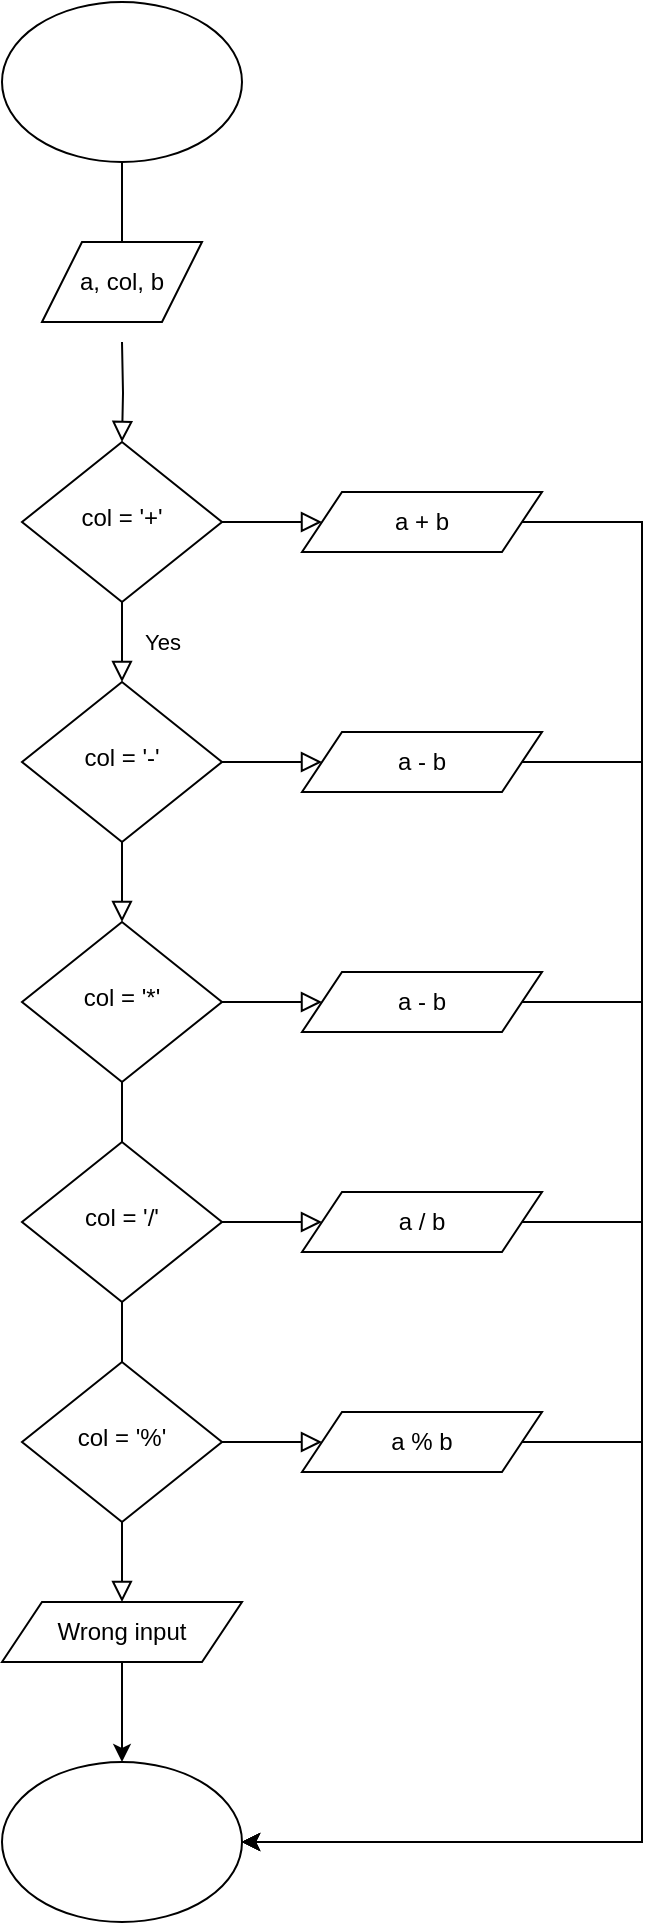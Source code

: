 <mxfile version="25.0.1">
  <diagram id="C5RBs43oDa-KdzZeNtuy" name="Page-1">
    <mxGraphModel dx="2100" dy="1138" grid="1" gridSize="10" guides="1" tooltips="1" connect="1" arrows="1" fold="1" page="1" pageScale="1" pageWidth="827" pageHeight="1169" math="0" shadow="0">
      <root>
        <mxCell id="WIyWlLk6GJQsqaUBKTNV-0" />
        <mxCell id="WIyWlLk6GJQsqaUBKTNV-1" parent="WIyWlLk6GJQsqaUBKTNV-0" />
        <mxCell id="WIyWlLk6GJQsqaUBKTNV-2" value="" style="rounded=0;html=1;jettySize=auto;orthogonalLoop=1;fontSize=11;endArrow=block;endFill=0;endSize=8;strokeWidth=1;shadow=0;labelBackgroundColor=none;edgeStyle=orthogonalEdgeStyle;" parent="WIyWlLk6GJQsqaUBKTNV-1" target="WIyWlLk6GJQsqaUBKTNV-6" edge="1">
          <mxGeometry relative="1" as="geometry">
            <mxPoint x="220" y="250" as="sourcePoint" />
          </mxGeometry>
        </mxCell>
        <mxCell id="WIyWlLk6GJQsqaUBKTNV-4" value="Yes" style="rounded=0;html=1;jettySize=auto;orthogonalLoop=1;fontSize=11;endArrow=block;endFill=0;endSize=8;strokeWidth=1;shadow=0;labelBackgroundColor=none;edgeStyle=orthogonalEdgeStyle;" parent="WIyWlLk6GJQsqaUBKTNV-1" source="WIyWlLk6GJQsqaUBKTNV-6" target="WIyWlLk6GJQsqaUBKTNV-10" edge="1">
          <mxGeometry y="20" relative="1" as="geometry">
            <mxPoint as="offset" />
          </mxGeometry>
        </mxCell>
        <mxCell id="WIyWlLk6GJQsqaUBKTNV-5" value="" style="edgeStyle=orthogonalEdgeStyle;rounded=0;html=1;jettySize=auto;orthogonalLoop=1;fontSize=11;endArrow=block;endFill=0;endSize=8;strokeWidth=1;shadow=0;labelBackgroundColor=none;" parent="WIyWlLk6GJQsqaUBKTNV-1" source="WIyWlLk6GJQsqaUBKTNV-6" edge="1">
          <mxGeometry y="10" relative="1" as="geometry">
            <mxPoint as="offset" />
            <mxPoint x="320" y="340" as="targetPoint" />
          </mxGeometry>
        </mxCell>
        <mxCell id="WIyWlLk6GJQsqaUBKTNV-6" value="col = &#39;+&#39;" style="rhombus;whiteSpace=wrap;html=1;shadow=0;fontFamily=Helvetica;fontSize=12;align=center;strokeWidth=1;spacing=6;spacingTop=-4;" parent="WIyWlLk6GJQsqaUBKTNV-1" vertex="1">
          <mxGeometry x="170" y="300" width="100" height="80" as="geometry" />
        </mxCell>
        <mxCell id="WIyWlLk6GJQsqaUBKTNV-8" value="No" style="rounded=0;html=1;jettySize=auto;orthogonalLoop=1;fontSize=11;endArrow=block;endFill=0;endSize=8;strokeWidth=1;shadow=0;labelBackgroundColor=none;edgeStyle=orthogonalEdgeStyle;" parent="WIyWlLk6GJQsqaUBKTNV-1" source="BP5OE114gNELmq66OAQj-7" edge="1">
          <mxGeometry x="0.333" y="20" relative="1" as="geometry">
            <mxPoint as="offset" />
            <mxPoint x="220" y="880" as="targetPoint" />
          </mxGeometry>
        </mxCell>
        <mxCell id="WIyWlLk6GJQsqaUBKTNV-9" value="" style="edgeStyle=orthogonalEdgeStyle;rounded=0;html=1;jettySize=auto;orthogonalLoop=1;fontSize=11;endArrow=block;endFill=0;endSize=8;strokeWidth=1;shadow=0;labelBackgroundColor=none;" parent="WIyWlLk6GJQsqaUBKTNV-1" source="WIyWlLk6GJQsqaUBKTNV-10" edge="1">
          <mxGeometry y="10" relative="1" as="geometry">
            <mxPoint as="offset" />
            <mxPoint x="320" y="460" as="targetPoint" />
          </mxGeometry>
        </mxCell>
        <mxCell id="WIyWlLk6GJQsqaUBKTNV-10" value="col = &#39;-&#39;" style="rhombus;whiteSpace=wrap;html=1;shadow=0;fontFamily=Helvetica;fontSize=12;align=center;strokeWidth=1;spacing=6;spacingTop=-4;" parent="WIyWlLk6GJQsqaUBKTNV-1" vertex="1">
          <mxGeometry x="170" y="420" width="100" height="80" as="geometry" />
        </mxCell>
        <mxCell id="BP5OE114gNELmq66OAQj-2" style="edgeStyle=orthogonalEdgeStyle;rounded=0;orthogonalLoop=1;jettySize=auto;html=1;entryX=0.5;entryY=0;entryDx=0;entryDy=0;" edge="1" parent="WIyWlLk6GJQsqaUBKTNV-1" source="BP5OE114gNELmq66OAQj-1">
          <mxGeometry relative="1" as="geometry">
            <mxPoint x="220" y="210" as="targetPoint" />
          </mxGeometry>
        </mxCell>
        <mxCell id="BP5OE114gNELmq66OAQj-1" value="" style="ellipse;whiteSpace=wrap;html=1;" vertex="1" parent="WIyWlLk6GJQsqaUBKTNV-1">
          <mxGeometry x="160" y="80" width="120" height="80" as="geometry" />
        </mxCell>
        <mxCell id="BP5OE114gNELmq66OAQj-3" value="a, col, b" style="shape=parallelogram;perimeter=parallelogramPerimeter;whiteSpace=wrap;html=1;fixedSize=1;" vertex="1" parent="WIyWlLk6GJQsqaUBKTNV-1">
          <mxGeometry x="180" y="200" width="80" height="40" as="geometry" />
        </mxCell>
        <mxCell id="BP5OE114gNELmq66OAQj-29" style="edgeStyle=orthogonalEdgeStyle;rounded=0;orthogonalLoop=1;jettySize=auto;html=1;entryX=1;entryY=0.5;entryDx=0;entryDy=0;" edge="1" parent="WIyWlLk6GJQsqaUBKTNV-1" source="BP5OE114gNELmq66OAQj-4" target="BP5OE114gNELmq66OAQj-23">
          <mxGeometry relative="1" as="geometry">
            <Array as="points">
              <mxPoint x="480" y="340" />
              <mxPoint x="480" y="1000" />
            </Array>
          </mxGeometry>
        </mxCell>
        <mxCell id="BP5OE114gNELmq66OAQj-4" value="a + b" style="shape=parallelogram;perimeter=parallelogramPerimeter;whiteSpace=wrap;html=1;fixedSize=1;" vertex="1" parent="WIyWlLk6GJQsqaUBKTNV-1">
          <mxGeometry x="310" y="325" width="120" height="30" as="geometry" />
        </mxCell>
        <mxCell id="BP5OE114gNELmq66OAQj-28" style="edgeStyle=orthogonalEdgeStyle;rounded=0;orthogonalLoop=1;jettySize=auto;html=1;entryX=1;entryY=0.5;entryDx=0;entryDy=0;" edge="1" parent="WIyWlLk6GJQsqaUBKTNV-1" source="BP5OE114gNELmq66OAQj-5" target="BP5OE114gNELmq66OAQj-23">
          <mxGeometry relative="1" as="geometry">
            <mxPoint x="280" y="1005.053" as="targetPoint" />
            <Array as="points">
              <mxPoint x="480" y="460" />
              <mxPoint x="480" y="1000" />
            </Array>
          </mxGeometry>
        </mxCell>
        <mxCell id="BP5OE114gNELmq66OAQj-5" value="a - b" style="shape=parallelogram;perimeter=parallelogramPerimeter;whiteSpace=wrap;html=1;fixedSize=1;" vertex="1" parent="WIyWlLk6GJQsqaUBKTNV-1">
          <mxGeometry x="310" y="445" width="120" height="30" as="geometry" />
        </mxCell>
        <mxCell id="BP5OE114gNELmq66OAQj-8" value="" style="rounded=0;html=1;jettySize=auto;orthogonalLoop=1;fontSize=11;endArrow=block;endFill=0;endSize=8;strokeWidth=1;shadow=0;labelBackgroundColor=none;edgeStyle=orthogonalEdgeStyle;" edge="1" parent="WIyWlLk6GJQsqaUBKTNV-1" source="WIyWlLk6GJQsqaUBKTNV-10" target="BP5OE114gNELmq66OAQj-7">
          <mxGeometry x="0.333" y="20" relative="1" as="geometry">
            <mxPoint as="offset" />
            <mxPoint x="220" y="500" as="sourcePoint" />
            <mxPoint x="220" y="770" as="targetPoint" />
          </mxGeometry>
        </mxCell>
        <mxCell id="BP5OE114gNELmq66OAQj-7" value="col = &#39;*&#39;" style="rhombus;whiteSpace=wrap;html=1;shadow=0;fontFamily=Helvetica;fontSize=12;align=center;strokeWidth=1;spacing=6;spacingTop=-4;" vertex="1" parent="WIyWlLk6GJQsqaUBKTNV-1">
          <mxGeometry x="170" y="540" width="100" height="80" as="geometry" />
        </mxCell>
        <mxCell id="BP5OE114gNELmq66OAQj-27" style="edgeStyle=orthogonalEdgeStyle;rounded=0;orthogonalLoop=1;jettySize=auto;html=1;exitX=1;exitY=0.5;exitDx=0;exitDy=0;" edge="1" parent="WIyWlLk6GJQsqaUBKTNV-1" source="BP5OE114gNELmq66OAQj-9">
          <mxGeometry relative="1" as="geometry">
            <mxPoint x="280" y="1000" as="targetPoint" />
            <Array as="points">
              <mxPoint x="480" y="580" />
              <mxPoint x="480" y="1000" />
            </Array>
          </mxGeometry>
        </mxCell>
        <mxCell id="BP5OE114gNELmq66OAQj-9" value="a - b" style="shape=parallelogram;perimeter=parallelogramPerimeter;whiteSpace=wrap;html=1;fixedSize=1;" vertex="1" parent="WIyWlLk6GJQsqaUBKTNV-1">
          <mxGeometry x="310" y="565" width="120" height="30" as="geometry" />
        </mxCell>
        <mxCell id="BP5OE114gNELmq66OAQj-12" value="" style="edgeStyle=orthogonalEdgeStyle;rounded=0;html=1;jettySize=auto;orthogonalLoop=1;fontSize=11;endArrow=block;endFill=0;endSize=8;strokeWidth=1;shadow=0;labelBackgroundColor=none;exitX=1;exitY=0.5;exitDx=0;exitDy=0;entryX=0;entryY=0.5;entryDx=0;entryDy=0;" edge="1" parent="WIyWlLk6GJQsqaUBKTNV-1" source="BP5OE114gNELmq66OAQj-7" target="BP5OE114gNELmq66OAQj-9">
          <mxGeometry y="10" relative="1" as="geometry">
            <mxPoint as="offset" />
            <mxPoint x="280" y="460" as="sourcePoint" />
            <mxPoint x="330" y="460" as="targetPoint" />
            <Array as="points" />
          </mxGeometry>
        </mxCell>
        <mxCell id="BP5OE114gNELmq66OAQj-14" value="col = &#39;/&#39;" style="rhombus;whiteSpace=wrap;html=1;shadow=0;fontFamily=Helvetica;fontSize=12;align=center;strokeWidth=1;spacing=6;spacingTop=-4;" vertex="1" parent="WIyWlLk6GJQsqaUBKTNV-1">
          <mxGeometry x="170" y="650" width="100" height="80" as="geometry" />
        </mxCell>
        <mxCell id="BP5OE114gNELmq66OAQj-15" value="" style="edgeStyle=orthogonalEdgeStyle;rounded=0;html=1;jettySize=auto;orthogonalLoop=1;fontSize=11;endArrow=block;endFill=0;endSize=8;strokeWidth=1;shadow=0;labelBackgroundColor=none;exitX=1;exitY=0.5;exitDx=0;exitDy=0;entryX=0;entryY=0.5;entryDx=0;entryDy=0;" edge="1" parent="WIyWlLk6GJQsqaUBKTNV-1" source="BP5OE114gNELmq66OAQj-14">
          <mxGeometry y="10" relative="1" as="geometry">
            <mxPoint as="offset" />
            <mxPoint x="280" y="570" as="sourcePoint" />
            <mxPoint x="320" y="690" as="targetPoint" />
            <Array as="points" />
          </mxGeometry>
        </mxCell>
        <mxCell id="BP5OE114gNELmq66OAQj-26" style="edgeStyle=orthogonalEdgeStyle;rounded=0;orthogonalLoop=1;jettySize=auto;html=1;exitX=1;exitY=0.5;exitDx=0;exitDy=0;" edge="1" parent="WIyWlLk6GJQsqaUBKTNV-1" source="BP5OE114gNELmq66OAQj-16">
          <mxGeometry relative="1" as="geometry">
            <mxPoint x="280" y="1000" as="targetPoint" />
            <Array as="points">
              <mxPoint x="480" y="690" />
              <mxPoint x="480" y="1000" />
            </Array>
          </mxGeometry>
        </mxCell>
        <mxCell id="BP5OE114gNELmq66OAQj-16" value="a / b" style="shape=parallelogram;perimeter=parallelogramPerimeter;whiteSpace=wrap;html=1;fixedSize=1;" vertex="1" parent="WIyWlLk6GJQsqaUBKTNV-1">
          <mxGeometry x="310" y="675" width="120" height="30" as="geometry" />
        </mxCell>
        <mxCell id="BP5OE114gNELmq66OAQj-19" value="col = &#39;%&#39;" style="rhombus;whiteSpace=wrap;html=1;shadow=0;fontFamily=Helvetica;fontSize=12;align=center;strokeWidth=1;spacing=6;spacingTop=-4;" vertex="1" parent="WIyWlLk6GJQsqaUBKTNV-1">
          <mxGeometry x="170" y="760" width="100" height="80" as="geometry" />
        </mxCell>
        <mxCell id="BP5OE114gNELmq66OAQj-20" value="" style="edgeStyle=orthogonalEdgeStyle;rounded=0;html=1;jettySize=auto;orthogonalLoop=1;fontSize=11;endArrow=block;endFill=0;endSize=8;strokeWidth=1;shadow=0;labelBackgroundColor=none;exitX=1;exitY=0.5;exitDx=0;exitDy=0;entryX=0;entryY=0.5;entryDx=0;entryDy=0;" edge="1" parent="WIyWlLk6GJQsqaUBKTNV-1" source="BP5OE114gNELmq66OAQj-19">
          <mxGeometry y="10" relative="1" as="geometry">
            <mxPoint as="offset" />
            <mxPoint x="280" y="680" as="sourcePoint" />
            <mxPoint x="320" y="800" as="targetPoint" />
            <Array as="points" />
          </mxGeometry>
        </mxCell>
        <mxCell id="BP5OE114gNELmq66OAQj-25" style="edgeStyle=orthogonalEdgeStyle;rounded=0;orthogonalLoop=1;jettySize=auto;html=1;exitX=1;exitY=0.5;exitDx=0;exitDy=0;entryX=1;entryY=0.5;entryDx=0;entryDy=0;" edge="1" parent="WIyWlLk6GJQsqaUBKTNV-1" source="BP5OE114gNELmq66OAQj-21" target="BP5OE114gNELmq66OAQj-23">
          <mxGeometry relative="1" as="geometry">
            <Array as="points">
              <mxPoint x="480" y="800" />
              <mxPoint x="480" y="1000" />
            </Array>
          </mxGeometry>
        </mxCell>
        <mxCell id="BP5OE114gNELmq66OAQj-21" value="a % b" style="shape=parallelogram;perimeter=parallelogramPerimeter;whiteSpace=wrap;html=1;fixedSize=1;" vertex="1" parent="WIyWlLk6GJQsqaUBKTNV-1">
          <mxGeometry x="310" y="785" width="120" height="30" as="geometry" />
        </mxCell>
        <mxCell id="BP5OE114gNELmq66OAQj-24" style="edgeStyle=orthogonalEdgeStyle;rounded=0;orthogonalLoop=1;jettySize=auto;html=1;exitX=0.5;exitY=1;exitDx=0;exitDy=0;entryX=0.5;entryY=0;entryDx=0;entryDy=0;" edge="1" parent="WIyWlLk6GJQsqaUBKTNV-1" source="BP5OE114gNELmq66OAQj-22" target="BP5OE114gNELmq66OAQj-23">
          <mxGeometry relative="1" as="geometry" />
        </mxCell>
        <mxCell id="BP5OE114gNELmq66OAQj-22" value="Wrong input" style="shape=parallelogram;perimeter=parallelogramPerimeter;whiteSpace=wrap;html=1;fixedSize=1;" vertex="1" parent="WIyWlLk6GJQsqaUBKTNV-1">
          <mxGeometry x="160" y="880" width="120" height="30" as="geometry" />
        </mxCell>
        <mxCell id="BP5OE114gNELmq66OAQj-23" value="" style="ellipse;whiteSpace=wrap;html=1;" vertex="1" parent="WIyWlLk6GJQsqaUBKTNV-1">
          <mxGeometry x="160" y="960" width="120" height="80" as="geometry" />
        </mxCell>
      </root>
    </mxGraphModel>
  </diagram>
</mxfile>
